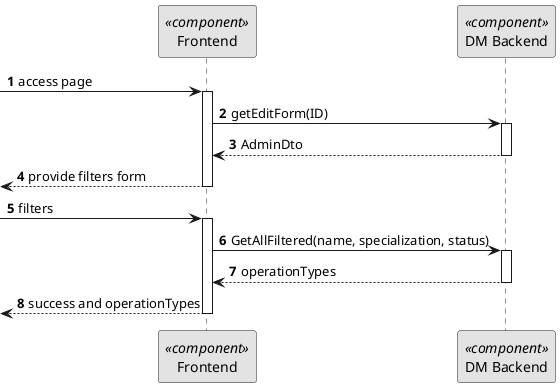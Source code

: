 @startuml 5.1.4
skinparam monochrome true
skinparam packageStyle rectangle
skinparam shadowing false

autonumber

participant "Frontend" as FE <<component>>
participant "DM Backend" as BE <<component>>

-> FE: access page
activate FE
FE -> BE: getEditForm(ID)
activate BE
BE --> FE: AdminDto
deactivate BE
<-- FE : provide filters form
deactivate FE
-> FE : filters
activate FE
FE -> BE: GetAllFiltered(name, specialization, status)
activate BE

BE --> FE: operationTypes
deactivate BE
<-- FE : success and operationTypes

deactivate FE




@enduml